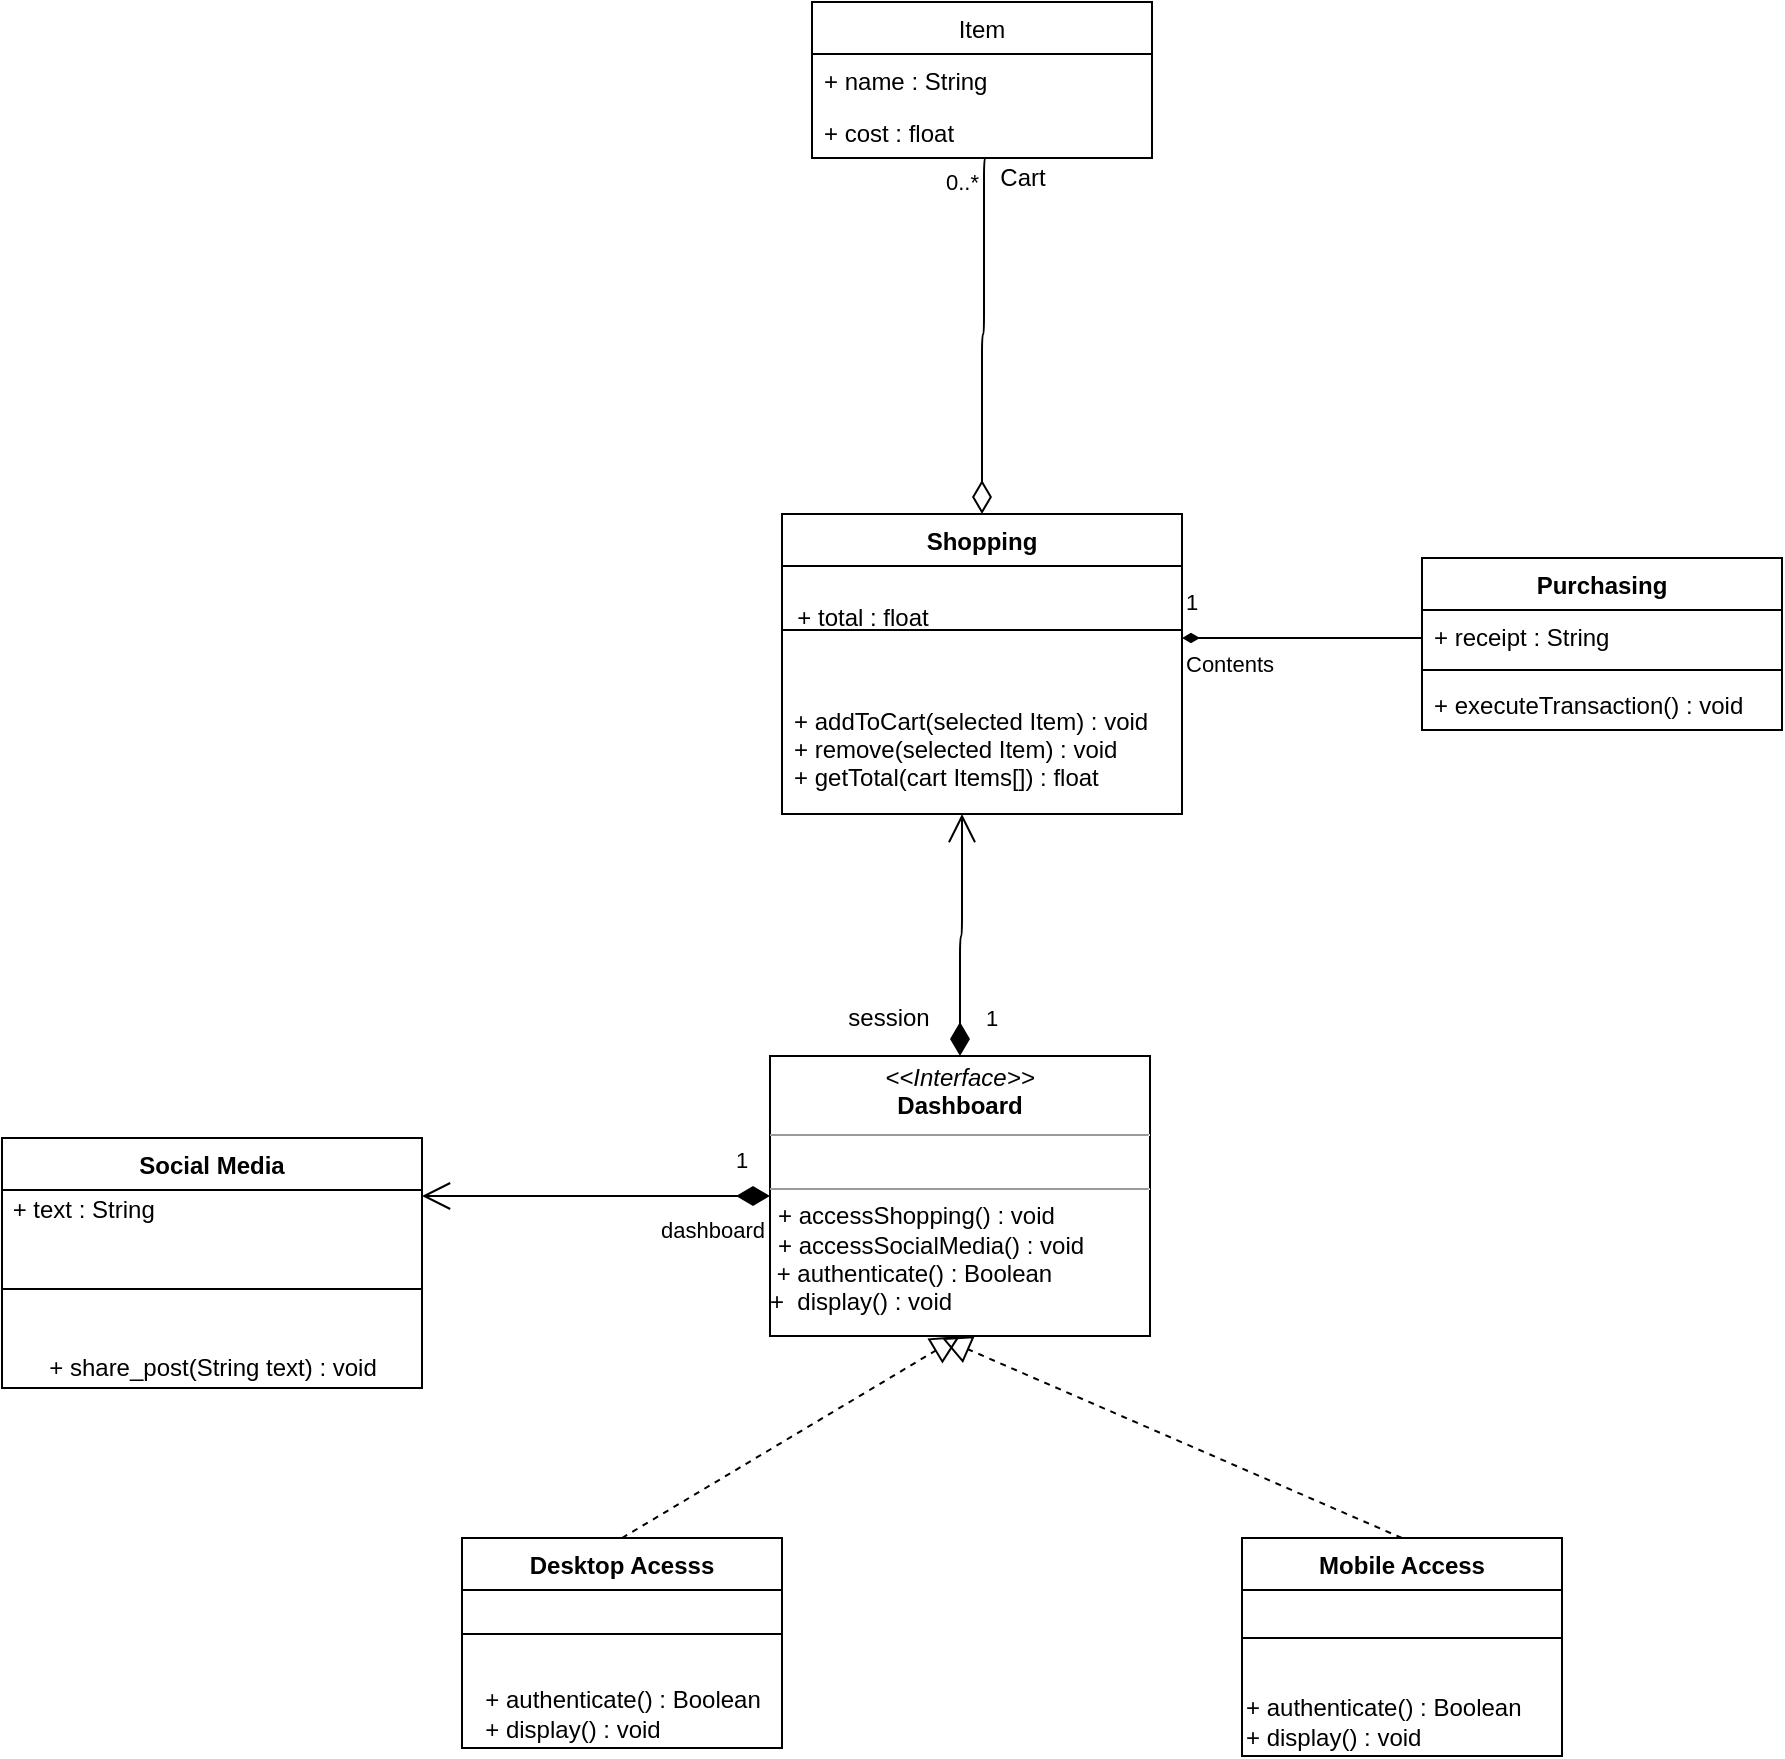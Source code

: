 <mxfile version="13.9.9" type="device"><diagram id="C5RBs43oDa-KdzZeNtuy" name="Page-1"><mxGraphModel dx="2249" dy="822" grid="1" gridSize="5" guides="1" tooltips="1" connect="1" arrows="1" fold="1" page="1" pageScale="1" pageWidth="827" pageHeight="1169" math="0" shadow="0"><root><mxCell id="WIyWlLk6GJQsqaUBKTNV-0"/><mxCell id="WIyWlLk6GJQsqaUBKTNV-1" parent="WIyWlLk6GJQsqaUBKTNV-0"/><mxCell id="Upv4goMZ2F4ljhMMFrWW-0" value="Shopping" style="swimlane;fontStyle=1;align=center;verticalAlign=top;childLayout=stackLayout;horizontal=1;startSize=26;horizontalStack=0;resizeParent=1;resizeParentMax=0;resizeLast=0;collapsible=1;marginBottom=0;" parent="WIyWlLk6GJQsqaUBKTNV-1" vertex="1"><mxGeometry x="230" y="358" width="200" height="150" as="geometry"/></mxCell><mxCell id="Upv4goMZ2F4ljhMMFrWW-2" value="" style="line;strokeWidth=1;fillColor=none;align=left;verticalAlign=middle;spacingTop=-1;spacingLeft=3;spacingRight=3;rotatable=0;labelPosition=right;points=[];portConstraint=eastwest;" parent="Upv4goMZ2F4ljhMMFrWW-0" vertex="1"><mxGeometry y="26" width="200" height="64" as="geometry"/></mxCell><mxCell id="Upv4goMZ2F4ljhMMFrWW-3" value="+ addToCart(selected Item) : void&#10;+ remove(selected Item) : void&#10;+ getTotal(cart Items[]) : float" style="text;strokeColor=none;fillColor=none;align=left;verticalAlign=top;spacingLeft=4;spacingRight=4;overflow=hidden;rotatable=0;points=[[0,0.5],[1,0.5]];portConstraint=eastwest;" parent="Upv4goMZ2F4ljhMMFrWW-0" vertex="1"><mxGeometry y="90" width="200" height="60" as="geometry"/></mxCell><mxCell id="1L3c93udGDFPNhifoics-0" value="Purchasing" style="swimlane;fontStyle=1;align=center;verticalAlign=top;childLayout=stackLayout;horizontal=1;startSize=26;horizontalStack=0;resizeParent=1;resizeParentMax=0;resizeLast=0;collapsible=1;marginBottom=0;" vertex="1" parent="WIyWlLk6GJQsqaUBKTNV-1"><mxGeometry x="550" y="380" width="180" height="86" as="geometry"/></mxCell><mxCell id="1L3c93udGDFPNhifoics-1" value="+ receipt : String" style="text;strokeColor=none;fillColor=none;align=left;verticalAlign=top;spacingLeft=4;spacingRight=4;overflow=hidden;rotatable=0;points=[[0,0.5],[1,0.5]];portConstraint=eastwest;" vertex="1" parent="1L3c93udGDFPNhifoics-0"><mxGeometry y="26" width="180" height="26" as="geometry"/></mxCell><mxCell id="1L3c93udGDFPNhifoics-2" value="" style="line;strokeWidth=1;fillColor=none;align=left;verticalAlign=middle;spacingTop=-1;spacingLeft=3;spacingRight=3;rotatable=0;labelPosition=right;points=[];portConstraint=eastwest;" vertex="1" parent="1L3c93udGDFPNhifoics-0"><mxGeometry y="52" width="180" height="8" as="geometry"/></mxCell><mxCell id="1L3c93udGDFPNhifoics-3" value="+ executeTransaction() : void" style="text;strokeColor=none;fillColor=none;align=left;verticalAlign=top;spacingLeft=4;spacingRight=4;overflow=hidden;rotatable=0;points=[[0,0.5],[1,0.5]];portConstraint=eastwest;" vertex="1" parent="1L3c93udGDFPNhifoics-0"><mxGeometry y="60" width="180" height="26" as="geometry"/></mxCell><mxCell id="1L3c93udGDFPNhifoics-9" value="Item" style="swimlane;fontStyle=0;childLayout=stackLayout;horizontal=1;startSize=26;fillColor=none;horizontalStack=0;resizeParent=1;resizeParentMax=0;resizeLast=0;collapsible=1;marginBottom=0;" vertex="1" parent="WIyWlLk6GJQsqaUBKTNV-1"><mxGeometry x="245" y="102" width="170" height="78" as="geometry"/></mxCell><mxCell id="1L3c93udGDFPNhifoics-10" value="+ name : String" style="text;strokeColor=none;fillColor=none;align=left;verticalAlign=top;spacingLeft=4;spacingRight=4;overflow=hidden;rotatable=0;points=[[0,0.5],[1,0.5]];portConstraint=eastwest;" vertex="1" parent="1L3c93udGDFPNhifoics-9"><mxGeometry y="26" width="170" height="26" as="geometry"/></mxCell><mxCell id="1L3c93udGDFPNhifoics-11" value="+ cost : float" style="text;strokeColor=none;fillColor=none;align=left;verticalAlign=top;spacingLeft=4;spacingRight=4;overflow=hidden;rotatable=0;points=[[0,0.5],[1,0.5]];portConstraint=eastwest;" vertex="1" parent="1L3c93udGDFPNhifoics-9"><mxGeometry y="52" width="170" height="26" as="geometry"/></mxCell><mxCell id="1L3c93udGDFPNhifoics-22" value="+ total : float" style="text;html=1;align=center;verticalAlign=middle;resizable=0;points=[];autosize=1;" vertex="1" parent="WIyWlLk6GJQsqaUBKTNV-1"><mxGeometry x="230" y="400" width="80" height="20" as="geometry"/></mxCell><mxCell id="1L3c93udGDFPNhifoics-26" value="Contents" style="endArrow=none;endFill=0;html=1;edgeStyle=orthogonalEdgeStyle;align=left;verticalAlign=top;startArrow=diamondThin;startFill=1;" edge="1" parent="WIyWlLk6GJQsqaUBKTNV-1"><mxGeometry x="-1" relative="1" as="geometry"><mxPoint x="430" y="420" as="sourcePoint"/><mxPoint x="550" y="420" as="targetPoint"/></mxGeometry></mxCell><mxCell id="1L3c93udGDFPNhifoics-27" value="1" style="edgeLabel;resizable=0;html=1;align=left;verticalAlign=bottom;" connectable="0" vertex="1" parent="1L3c93udGDFPNhifoics-26"><mxGeometry x="-1" relative="1" as="geometry"><mxPoint y="-10" as="offset"/></mxGeometry></mxCell><mxCell id="1L3c93udGDFPNhifoics-28" value="Mobile Access" style="swimlane;fontStyle=1;align=center;verticalAlign=top;childLayout=stackLayout;horizontal=1;startSize=26;horizontalStack=0;resizeParent=1;resizeParentMax=0;resizeLast=0;collapsible=1;marginBottom=0;" vertex="1" parent="WIyWlLk6GJQsqaUBKTNV-1"><mxGeometry x="460" y="870" width="160" height="109" as="geometry"/></mxCell><mxCell id="1L3c93udGDFPNhifoics-30" value="" style="line;strokeWidth=1;fillColor=none;align=left;verticalAlign=middle;spacingTop=-1;spacingLeft=3;spacingRight=3;rotatable=0;labelPosition=right;points=[];portConstraint=eastwest;" vertex="1" parent="1L3c93udGDFPNhifoics-28"><mxGeometry y="26" width="160" height="48" as="geometry"/></mxCell><mxCell id="1L3c93udGDFPNhifoics-57" value="+ authenticate() : Boolean&lt;br&gt;+ display() : void" style="text;html=1;align=left;verticalAlign=middle;resizable=0;points=[];autosize=1;" vertex="1" parent="1L3c93udGDFPNhifoics-28"><mxGeometry y="74" width="160" height="35" as="geometry"/></mxCell><mxCell id="1L3c93udGDFPNhifoics-32" value="Social Media" style="swimlane;fontStyle=1;align=center;verticalAlign=top;childLayout=stackLayout;horizontal=1;startSize=26;horizontalStack=0;resizeParent=1;resizeParentMax=0;resizeLast=0;collapsible=1;marginBottom=0;" vertex="1" parent="WIyWlLk6GJQsqaUBKTNV-1"><mxGeometry x="-160" y="670" width="210" height="125" as="geometry"/></mxCell><mxCell id="1L3c93udGDFPNhifoics-62" value="&amp;nbsp;+ text : String&amp;nbsp;" style="text;html=1;align=left;verticalAlign=middle;resizable=0;points=[];autosize=1;" vertex="1" parent="1L3c93udGDFPNhifoics-32"><mxGeometry y="26" width="210" height="20" as="geometry"/></mxCell><mxCell id="1L3c93udGDFPNhifoics-34" value="" style="line;strokeWidth=1;fillColor=none;align=left;verticalAlign=middle;spacingTop=-1;spacingLeft=3;spacingRight=3;rotatable=0;labelPosition=right;points=[];portConstraint=eastwest;" vertex="1" parent="1L3c93udGDFPNhifoics-32"><mxGeometry y="46" width="210" height="59" as="geometry"/></mxCell><mxCell id="1L3c93udGDFPNhifoics-58" value="&lt;span style=&quot;text-align: left&quot;&gt;+ share_post(String text) : void&lt;/span&gt;" style="text;html=1;align=center;verticalAlign=middle;resizable=0;points=[];autosize=1;" vertex="1" parent="1L3c93udGDFPNhifoics-32"><mxGeometry y="105" width="210" height="20" as="geometry"/></mxCell><mxCell id="1L3c93udGDFPNhifoics-41" value="&lt;p style=&quot;margin: 0px ; margin-top: 4px ; text-align: center&quot;&gt;&lt;i&gt;&amp;lt;&amp;lt;Interface&amp;gt;&amp;gt;&lt;/i&gt;&lt;br&gt;&lt;b&gt;Dashboard&lt;/b&gt;&lt;/p&gt;&lt;hr size=&quot;1&quot;&gt;&lt;p style=&quot;margin: 0px ; margin-left: 4px&quot;&gt;&lt;br&gt;&lt;/p&gt;&lt;hr size=&quot;1&quot;&gt;&lt;p style=&quot;margin: 0px ; margin-left: 4px&quot;&gt;+ accessShopping() : void&lt;/p&gt;&lt;p style=&quot;margin: 0px ; margin-left: 4px&quot;&gt;+ accessSocialMedia() : void&lt;/p&gt;&lt;span style=&quot;text-align: center&quot;&gt;&amp;nbsp;+ authenticate() : Boolean&lt;br&gt;+&amp;nbsp; display() : void&lt;br&gt;&lt;/span&gt;" style="verticalAlign=top;align=left;overflow=fill;fontSize=12;fontFamily=Helvetica;html=1;" vertex="1" parent="WIyWlLk6GJQsqaUBKTNV-1"><mxGeometry x="224" y="629" width="190" height="140" as="geometry"/></mxCell><mxCell id="1L3c93udGDFPNhifoics-42" value="0..*" style="endArrow=none;html=1;endSize=12;startArrow=diamondThin;startSize=14;startFill=0;edgeStyle=orthogonalEdgeStyle;align=left;verticalAlign=bottom;exitX=0.5;exitY=0;exitDx=0;exitDy=0;entryX=0.512;entryY=1;entryDx=0;entryDy=0;entryPerimeter=0;endFill=0;" edge="1" parent="WIyWlLk6GJQsqaUBKTNV-1" source="Upv4goMZ2F4ljhMMFrWW-0" target="1L3c93udGDFPNhifoics-11"><mxGeometry x="0.757" y="21" relative="1" as="geometry"><mxPoint x="290" y="270" as="sourcePoint"/><mxPoint x="330" y="190" as="targetPoint"/><Array as="points"><mxPoint x="330" y="268"/><mxPoint x="331" y="268"/></Array><mxPoint as="offset"/></mxGeometry></mxCell><mxCell id="1L3c93udGDFPNhifoics-43" value="Cart" style="text;html=1;align=center;verticalAlign=middle;resizable=0;points=[];autosize=1;" vertex="1" parent="WIyWlLk6GJQsqaUBKTNV-1"><mxGeometry x="330" y="180" width="40" height="20" as="geometry"/></mxCell><mxCell id="1L3c93udGDFPNhifoics-44" value="Desktop Acesss" style="swimlane;fontStyle=1;align=center;verticalAlign=top;childLayout=stackLayout;horizontal=1;startSize=26;horizontalStack=0;resizeParent=1;resizeParentMax=0;resizeLast=0;collapsible=1;marginBottom=0;" vertex="1" parent="WIyWlLk6GJQsqaUBKTNV-1"><mxGeometry x="70" y="870" width="160" height="105" as="geometry"/></mxCell><mxCell id="1L3c93udGDFPNhifoics-46" value="" style="line;strokeWidth=1;fillColor=none;align=left;verticalAlign=middle;spacingTop=-1;spacingLeft=3;spacingRight=3;rotatable=0;labelPosition=right;points=[];portConstraint=eastwest;" vertex="1" parent="1L3c93udGDFPNhifoics-44"><mxGeometry y="26" width="160" height="44" as="geometry"/></mxCell><mxCell id="1L3c93udGDFPNhifoics-56" value="+ authenticate() : Boolean&lt;br&gt;&lt;div style=&quot;text-align: left&quot;&gt;+ display() : void&lt;/div&gt;" style="text;html=1;align=center;verticalAlign=middle;resizable=0;points=[];autosize=1;" vertex="1" parent="1L3c93udGDFPNhifoics-44"><mxGeometry y="70" width="160" height="35" as="geometry"/></mxCell><mxCell id="1L3c93udGDFPNhifoics-48" value="" style="endArrow=block;dashed=1;endFill=0;endSize=12;html=1;exitX=0.5;exitY=0;exitDx=0;exitDy=0;entryX=0.5;entryY=1;entryDx=0;entryDy=0;" edge="1" parent="WIyWlLk6GJQsqaUBKTNV-1" source="1L3c93udGDFPNhifoics-44" target="1L3c93udGDFPNhifoics-41"><mxGeometry width="160" relative="1" as="geometry"><mxPoint x="140" y="820" as="sourcePoint"/><mxPoint x="300" y="820" as="targetPoint"/></mxGeometry></mxCell><mxCell id="1L3c93udGDFPNhifoics-49" value="" style="endArrow=block;dashed=1;endFill=0;endSize=12;html=1;exitX=0.5;exitY=0;exitDx=0;exitDy=0;" edge="1" parent="WIyWlLk6GJQsqaUBKTNV-1" source="1L3c93udGDFPNhifoics-28"><mxGeometry width="160" relative="1" as="geometry"><mxPoint x="380" y="820" as="sourcePoint"/><mxPoint x="310" y="770" as="targetPoint"/></mxGeometry></mxCell><mxCell id="1L3c93udGDFPNhifoics-51" value="1" style="endArrow=open;html=1;endSize=12;startArrow=diamondThin;startSize=14;startFill=1;edgeStyle=orthogonalEdgeStyle;align=left;verticalAlign=bottom;exitX=0.5;exitY=0;exitDx=0;exitDy=0;entryX=0.45;entryY=1;entryDx=0;entryDy=0;entryPerimeter=0;" edge="1" parent="WIyWlLk6GJQsqaUBKTNV-1" source="1L3c93udGDFPNhifoics-41" target="Upv4goMZ2F4ljhMMFrWW-3"><mxGeometry x="-0.837" y="-11" relative="1" as="geometry"><mxPoint x="490" y="660" as="sourcePoint"/><mxPoint x="319" y="520" as="targetPoint"/><Array as="points"><mxPoint x="319" y="569"/><mxPoint x="320" y="569"/></Array><mxPoint as="offset"/></mxGeometry></mxCell><mxCell id="1L3c93udGDFPNhifoics-53" value="1" style="endArrow=open;html=1;endSize=12;startArrow=diamondThin;startSize=14;startFill=1;edgeStyle=orthogonalEdgeStyle;align=left;verticalAlign=bottom;exitX=0;exitY=0.5;exitDx=0;exitDy=0;entryX=1;entryY=0.5;entryDx=0;entryDy=0;" edge="1" parent="WIyWlLk6GJQsqaUBKTNV-1" source="1L3c93udGDFPNhifoics-41"><mxGeometry x="-0.782" y="-9" relative="1" as="geometry"><mxPoint x="560" y="700" as="sourcePoint"/><mxPoint x="50" y="699" as="targetPoint"/><mxPoint as="offset"/></mxGeometry></mxCell><mxCell id="1L3c93udGDFPNhifoics-54" value="dashboard" style="edgeLabel;html=1;align=center;verticalAlign=middle;resizable=0;points=[];" vertex="1" connectable="0" parent="1L3c93udGDFPNhifoics-53"><mxGeometry x="-0.838" relative="1" as="geometry"><mxPoint x="-15.21" y="17" as="offset"/></mxGeometry></mxCell><mxCell id="1L3c93udGDFPNhifoics-55" value="session" style="text;html=1;align=center;verticalAlign=middle;resizable=0;points=[];autosize=1;" vertex="1" parent="WIyWlLk6GJQsqaUBKTNV-1"><mxGeometry x="255" y="600" width="55" height="20" as="geometry"/></mxCell></root></mxGraphModel></diagram></mxfile>